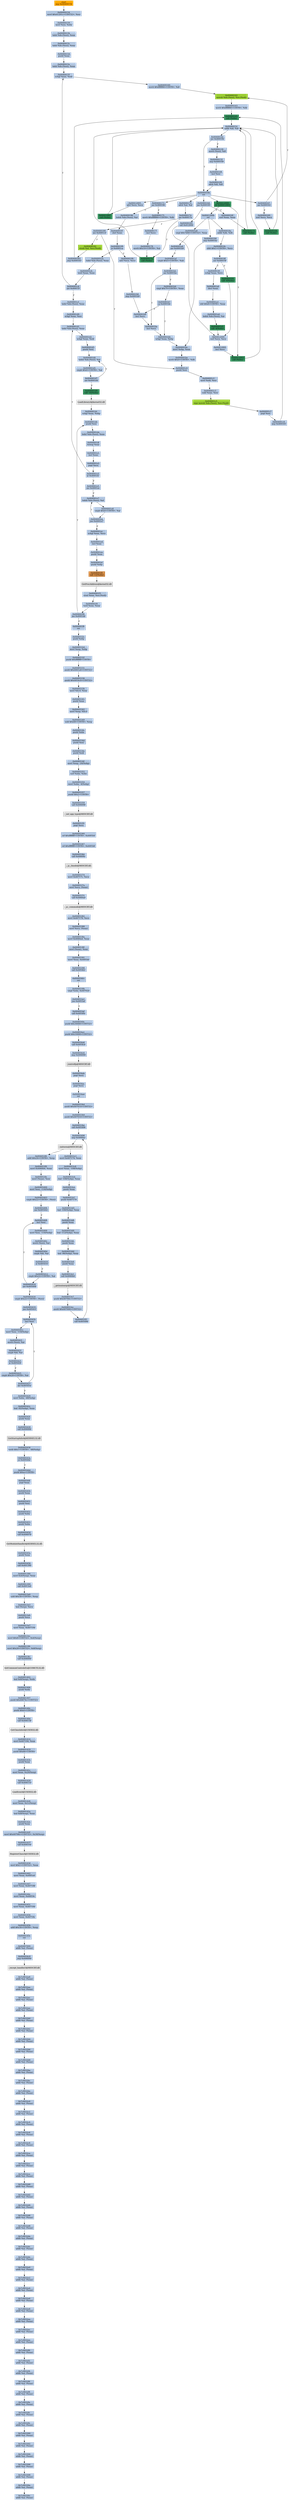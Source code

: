 strict digraph G {
	graph [bgcolor=transparent,
		name=G
	];
	node [color=lightsteelblue,
		fillcolor=lightsteelblue,
		shape=rectangle,
		style=filled
	];
	a0x00415941jmp_0x00400154	[color=lightgrey,
		fillcolor=orange,
		label="start\njmp 0x00400154"];
	a0x00400154movl_0x41201cUINT32_esi	[label="0x00400154\nmovl $0x41201c<UINT32>, %esi"];
	a0x00415941jmp_0x00400154 -> a0x00400154movl_0x41201cUINT32_esi	[color="#000000"];
	a0x00400159movl_esi_ebx	[label="0x00400159\nmovl %esi, %ebx"];
	a0x00400154movl_0x41201cUINT32_esi -> a0x00400159movl_esi_ebx	[color="#000000"];
	a0x0040015blodsl_ds_esi__eax	[label="0x0040015b\nlodsl %ds:(%esi), %eax"];
	a0x00400159movl_esi_ebx -> a0x0040015blodsl_ds_esi__eax	[color="#000000"];
	a0x0040015clodsl_ds_esi__eax	[label="0x0040015c\nlodsl %ds:(%esi), %eax"];
	a0x0040015blodsl_ds_esi__eax -> a0x0040015clodsl_ds_esi__eax	[color="#000000"];
	a0x0040015dpushl_eax	[label="0x0040015d\npushl %eax"];
	a0x0040015clodsl_ds_esi__eax -> a0x0040015dpushl_eax	[color="#000000"];
	a0x0040015elodsl_ds_esi__eax	[label="0x0040015e\nlodsl %ds:(%esi), %eax"];
	a0x0040015dpushl_eax -> a0x0040015elodsl_ds_esi__eax	[color="#000000"];
	a0x0040015fxchgl_eax_edi	[label="0x0040015f\nxchgl %eax, %edi"];
	a0x0040015elodsl_ds_esi__eax -> a0x0040015fxchgl_eax_edi	[color="#000000"];
	a0x00400160movb_0xffffff80UINT8_dl	[label="0x00400160\nmovb $0xffffff80<UINT8>, %dl"];
	a0x0040015fxchgl_eax_edi -> a0x00400160movb_0xffffff80UINT8_dl	[color="#000000"];
	a0x00400162movsb_ds_esi__es_edi_	[color=yellowgreen,
		fillcolor=yellowgreen,
		label="0x00400162\nmovsb %ds:(%esi), %es:(%edi)"];
	a0x00400160movb_0xffffff80UINT8_dl -> a0x00400162movsb_ds_esi__es_edi_	[color="#000000"];
	a0x00400163movb_0xffffff80UINT8_dh	[label="0x00400163\nmovb $0xffffff80<UINT8>, %dh"];
	a0x00400162movsb_ds_esi__es_edi_ -> a0x00400163movb_0xffffff80UINT8_dh	[color="#000000"];
	a0x00400165call_ebx_	[color=seagreen,
		fillcolor=seagreen,
		label="0x00400165\ncall (%ebx)"];
	a0x00400163movb_0xffffff80UINT8_dh -> a0x00400165call_ebx_	[color="#000000"];
	a0x0040012caddb_dl_dl	[label="0x0040012c\naddb %dl, %dl"];
	a0x00400165call_ebx_ -> a0x0040012caddb_dl_dl	[color="#000000"];
	a0x0040012ejne_0x40010b	[label="0x0040012e\njne 0x40010b"];
	a0x0040012caddb_dl_dl -> a0x0040012ejne_0x40010b	[color="#000000"];
	a0x00400130movb_esi__dl	[label="0x00400130\nmovb (%esi), %dl"];
	a0x0040012ejne_0x40010b -> a0x00400130movb_esi__dl	[color="#000000",
		label=F];
	a0x0040010bret	[label="0x0040010b\nret"];
	a0x0040012ejne_0x40010b -> a0x0040010bret	[color="#000000",
		label=T];
	a0x00400132jmp_0x400108	[label="0x00400132\njmp 0x400108"];
	a0x00400130movb_esi__dl -> a0x00400132jmp_0x400108	[color="#000000"];
	a0x00400108incl_esi	[label="0x00400108\nincl %esi"];
	a0x00400132jmp_0x400108 -> a0x00400108incl_esi	[color="#000000"];
	a0x00400109adcb_dl_dl	[label="0x00400109\nadcb %dl, %dl"];
	a0x00400108incl_esi -> a0x00400109adcb_dl_dl	[color="#000000"];
	a0x00400109adcb_dl_dl -> a0x0040010bret	[color="#000000"];
	a0x00400167jae_0x400162	[label="0x00400167\njae 0x400162"];
	a0x0040010bret -> a0x00400167jae_0x400162	[color="#000000"];
	a0x0040016djae_0x400185	[label="0x0040016d\njae 0x400185"];
	a0x0040010bret -> a0x0040016djae_0x400185	[color="#000000"];
	a0x00400173jae_0x400196	[label="0x00400173\njae 0x400196"];
	a0x0040010bret -> a0x00400173jae_0x400196	[color="#000000"];
	a0x0040017cadcb_al_al	[label="0x0040017c\nadcb %al, %al"];
	a0x0040010bret -> a0x0040017cadcb_al_al	[color="#000000"];
	a0x00412005adcl_ecx_ecx	[label="0x00412005\nadcl %ecx, %ecx"];
	a0x0040010bret -> a0x00412005adcl_ecx_ecx	[color="#000000"];
	a0x00412009jb_0x00412003	[color=seagreen,
		fillcolor=seagreen,
		label="0x00412009\njb 0x00412003"];
	a0x0040010bret -> a0x00412009jb_0x00412003	[color="#000000"];
	a0x00400167jae_0x400162 -> a0x00400162movsb_ds_esi__es_edi_	[color="#000000",
		label=T];
	a0x00400169xorl_ecx_ecx	[label="0x00400169\nxorl %ecx, %ecx"];
	a0x00400167jae_0x400162 -> a0x00400169xorl_ecx_ecx	[color="#000000",
		label=F];
	a0x0040016bcall_ebx_	[color=seagreen,
		fillcolor=seagreen,
		label="0x0040016b\ncall (%ebx)"];
	a0x00400169xorl_ecx_ecx -> a0x0040016bcall_ebx_	[color="#000000"];
	a0x0040016bcall_ebx_ -> a0x0040012caddb_dl_dl	[color="#000000"];
	a0x0040016fxorl_eax_eax	[label="0x0040016f\nxorl %eax, %eax"];
	a0x0040016djae_0x400185 -> a0x0040016fxorl_eax_eax	[color="#000000",
		label=F];
	a0x00400185call_0x412000	[label="0x00400185\ncall 0x412000"];
	a0x0040016djae_0x400185 -> a0x00400185call_0x412000	[color="#000000",
		label=T];
	a0x00400171call_ebx_	[color=seagreen,
		fillcolor=seagreen,
		label="0x00400171\ncall (%ebx)"];
	a0x0040016fxorl_eax_eax -> a0x00400171call_ebx_	[color="#000000"];
	a0x00400171call_ebx_ -> a0x0040012caddb_dl_dl	[color="#000000"];
	a0x00400175movb_0xffffff80UINT8_dh	[label="0x00400175\nmovb $0xffffff80<UINT8>, %dh"];
	a0x00400173jae_0x400196 -> a0x00400175movb_0xffffff80UINT8_dh	[color="#000000",
		label=F];
	a0x00400196lodsb_ds_esi__al	[label="0x00400196\nlodsb %ds:(%esi), %al"];
	a0x00400173jae_0x400196 -> a0x00400196lodsb_ds_esi__al	[color="#000000",
		label=T];
	a0x00400177incl_ecx	[label="0x00400177\nincl %ecx"];
	a0x00400175movb_0xffffff80UINT8_dh -> a0x00400177incl_ecx	[color="#000000"];
	a0x00400178movb_0x10UINT8_al	[label="0x00400178\nmovb $0x10<UINT8>, %al"];
	a0x00400177incl_ecx -> a0x00400178movb_0x10UINT8_al	[color="#000000"];
	a0x0040017acall_ebx_	[color=seagreen,
		fillcolor=seagreen,
		label="0x0040017a\ncall (%ebx)"];
	a0x00400178movb_0x10UINT8_al -> a0x0040017acall_ebx_	[color="#000000"];
	a0x0040017acall_ebx_ -> a0x0040012caddb_dl_dl	[color="#000000"];
	a0x0040017ejae_0x40017a	[label="0x0040017e\njae 0x40017a"];
	a0x0040017cadcb_al_al -> a0x0040017ejae_0x40017a	[color="#000000"];
	a0x0040017ejae_0x40017a -> a0x0040017acall_ebx_	[color="#000000",
		label=T];
	a0x00400180jne_0x4001c0	[label="0x00400180\njne 0x4001c0"];
	a0x0040017ejae_0x40017a -> a0x00400180jne_0x4001c0	[color="#000000",
		label=F];
	a0x004001c0pushl_esi	[label="0x004001c0\npushl %esi"];
	a0x00400180jne_0x4001c0 -> a0x004001c0pushl_esi	[color="#000000",
		label=T];
	a0x00400182stosb_al_es_edi_	[color=yellowgreen,
		fillcolor=yellowgreen,
		label="0x00400182\nstosb %al, %es:(%edi)"];
	a0x00400180jne_0x4001c0 -> a0x00400182stosb_al_es_edi_	[color="#000000",
		label=F];
	a0x004001c1movl_edi_esi	[label="0x004001c1\nmovl %edi, %esi"];
	a0x004001c0pushl_esi -> a0x004001c1movl_edi_esi	[color="#000000"];
	a0x004001c3subl_eax_esi	[label="0x004001c3\nsubl %eax, %esi"];
	a0x004001c1movl_edi_esi -> a0x004001c3subl_eax_esi	[color="#000000"];
	a0x004001c5repz_movsb_ds_esi__es_edi_	[color=yellowgreen,
		fillcolor=yellowgreen,
		label="0x004001c5\nrepz movsb %ds:(%esi), %es:(%edi)"];
	a0x004001c3subl_eax_esi -> a0x004001c5repz_movsb_ds_esi__es_edi_	[color="#000000"];
	a0x004001c7popl_esi	[label="0x004001c7\npopl %esi"];
	a0x004001c5repz_movsb_ds_esi__es_edi_ -> a0x004001c7popl_esi	[color="#000000"];
	a0x004001c8jmp_0x400165	[label="0x004001c8\njmp 0x400165"];
	a0x004001c7popl_esi -> a0x004001c8jmp_0x400165	[color="#000000"];
	a0x004001c8jmp_0x400165 -> a0x00400165call_ebx_	[color="#000000"];
	a0x00400183jmp_0x400165	[label="0x00400183\njmp 0x400165"];
	a0x00400182stosb_al_es_edi_ -> a0x00400183jmp_0x400165	[color="#000000"];
	a0x00400183jmp_0x400165 -> a0x00400165call_ebx_	[color="#000000"];
	a0x00400197shrl_eax	[label="0x00400197\nshrl %eax"];
	a0x00400196lodsb_ds_esi__al -> a0x00400197shrl_eax	[color="#000000"];
	a0x00400199je_0x4001ca	[label="0x00400199\nje 0x4001ca"];
	a0x00400197shrl_eax -> a0x00400199je_0x4001ca	[color="#000000"];
	a0x0040019badcl_ecx_ecx	[label="0x0040019b\nadcl %ecx, %ecx"];
	a0x00400199je_0x4001ca -> a0x0040019badcl_ecx_ecx	[color="#000000",
		label=F];
	a0x004001calodsl_ds_esi__eax	[label="0x004001ca\nlodsl %ds:(%esi), %eax"];
	a0x00400199je_0x4001ca -> a0x004001calodsl_ds_esi__eax	[color="#000000",
		label=T];
	a0x0040019djmp_0x4001b9	[label="0x0040019d\njmp 0x4001b9"];
	a0x0040019badcl_ecx_ecx -> a0x0040019djmp_0x4001b9	[color="#000000"];
	a0x004001b9incl_ecx	[label="0x004001b9\nincl %ecx"];
	a0x0040019djmp_0x4001b9 -> a0x004001b9incl_ecx	[color="#000000"];
	a0x004001baincl_ecx	[label="0x004001ba\nincl %ecx"];
	a0x004001b9incl_ecx -> a0x004001baincl_ecx	[color="#000000"];
	a0x004001bbxchgl_eax_ebp	[label="0x004001bb\nxchgl %eax, %ebp"];
	a0x004001baincl_ecx -> a0x004001bbxchgl_eax_ebp	[color="#000000"];
	a0x004001bcmovl_ebp_eax	[label="0x004001bc\nmovl %ebp, %eax"];
	a0x004001bbxchgl_eax_ebp -> a0x004001bcmovl_ebp_eax	[color="#000000"];
	a0x004001bemovb_0x0UINT8_dh	[label="0x004001be\nmovb $0x0<UINT8>, %dh"];
	a0x004001bcmovl_ebp_eax -> a0x004001bemovb_0x0UINT8_dh	[color="#000000"];
	a0x004001bemovb_0x0UINT8_dh -> a0x004001c0pushl_esi	[color="#000000"];
	a0x00412000xorl_ecx_ecx	[label="0x00412000\nxorl %ecx, %ecx"];
	a0x00400185call_0x412000 -> a0x00412000xorl_ecx_ecx	[color="#000000"];
	a0x00412002incl_ecx	[label="0x00412002\nincl %ecx"];
	a0x00412000xorl_ecx_ecx -> a0x00412002incl_ecx	[color="#000000"];
	a0x00412003call_ebx_	[color=seagreen,
		fillcolor=seagreen,
		label="0x00412003\ncall (%ebx)"];
	a0x00412002incl_ecx -> a0x00412003call_ebx_	[color="#000000"];
	a0x00412003call_ebx_ -> a0x0040012caddb_dl_dl	[color="#000000"];
	a0x00412007call_ebx_	[color=seagreen,
		fillcolor=seagreen,
		label="0x00412007\ncall (%ebx)"];
	a0x00412005adcl_ecx_ecx -> a0x00412007call_ebx_	[color="#000000"];
	a0x00412007call_ebx_ -> a0x0040012caddb_dl_dl	[color="#000000"];
	a0x00412009jb_0x00412003 -> a0x00412003call_ebx_	[color="#000000",
		label=T];
	a0x0041200bret	[label="0x0041200b\nret"];
	a0x00412009jb_0x00412003 -> a0x0041200bret	[color="#000000",
		label=F];
	a0x0040018aaddb_dh_dh	[label="0x0040018a\naddb %dh, %dh"];
	a0x0041200bret -> a0x0040018aaddb_dh_dh	[color="#000000"];
	a0x004001a8cmpl_0x7d00UINT32_eax	[label="0x004001a8\ncmpl $0x7d00<UINT32>, %eax"];
	a0x0041200bret -> a0x004001a8cmpl_0x7d00UINT32_eax	[color="#000000"];
	a0x00400194jmp_0x4001bc	[label="0x00400194\njmp 0x4001bc"];
	a0x0041200bret -> a0x00400194jmp_0x4001bc	[color="#000000"];
	a0x0040018csbbl_0x1UINT8_ecx	[label="0x0040018c\nsbbl $0x1<UINT8>, %ecx"];
	a0x0040018aaddb_dh_dh -> a0x0040018csbbl_0x1UINT8_ecx	[color="#000000"];
	a0x0040018fjne_0x40019f	[label="0x0040018f\njne 0x40019f"];
	a0x0040018csbbl_0x1UINT8_ecx -> a0x0040018fjne_0x40019f	[color="#000000"];
	a0x0040019fxchgl_eax_ecx	[label="0x0040019f\nxchgl %eax, %ecx"];
	a0x0040018fjne_0x40019f -> a0x0040019fxchgl_eax_ecx	[color="#000000",
		label=T];
	a0x00400191call__4ebx_	[color=seagreen,
		fillcolor=seagreen,
		label="0x00400191\ncall -4(%ebx)"];
	a0x0040018fjne_0x40019f -> a0x00400191call__4ebx_	[color="#000000",
		label=F];
	a0x004001a0decl_eax	[label="0x004001a0\ndecl %eax"];
	a0x0040019fxchgl_eax_ecx -> a0x004001a0decl_eax	[color="#000000"];
	a0x004001a1shll_0x8UINT8_eax	[label="0x004001a1\nshll $0x8<UINT8>, %eax"];
	a0x004001a0decl_eax -> a0x004001a1shll_0x8UINT8_eax	[color="#000000"];
	a0x004001a4lodsb_ds_esi__al	[label="0x004001a4\nlodsb %ds:(%esi), %al"];
	a0x004001a1shll_0x8UINT8_eax -> a0x004001a4lodsb_ds_esi__al	[color="#000000"];
	a0x004001a5call__4ebx_	[color=seagreen,
		fillcolor=seagreen,
		label="0x004001a5\ncall -4(%ebx)"];
	a0x004001a4lodsb_ds_esi__al -> a0x004001a5call__4ebx_	[color="#000000"];
	a0x004001a5call__4ebx_ -> a0x00412000xorl_ecx_ecx	[color="#000000"];
	a0x004001adjae_0x4001b9	[label="0x004001ad\njae 0x4001b9"];
	a0x004001a8cmpl_0x7d00UINT32_eax -> a0x004001adjae_0x4001b9	[color="#000000"];
	a0x004001afcmpb_0x5UINT8_ah	[label="0x004001af\ncmpb $0x5<UINT8>, %ah"];
	a0x004001adjae_0x4001b9 -> a0x004001afcmpb_0x5UINT8_ah	[color="#000000",
		label=F];
	a0x004001b2jae_0x4001ba	[label="0x004001b2\njae 0x4001ba"];
	a0x004001afcmpb_0x5UINT8_ah -> a0x004001b2jae_0x4001ba	[color="#000000"];
	a0x004001b2jae_0x4001ba -> a0x004001baincl_ecx	[color="#000000",
		label=T];
	a0x004001b4cmpl_0x7fUINT8_eax	[label="0x004001b4\ncmpl $0x7f<UINT8>, %eax"];
	a0x004001b2jae_0x4001ba -> a0x004001b4cmpl_0x7fUINT8_eax	[color="#000000",
		label=F];
	a0x004001b7ja_0x4001bb	[label="0x004001b7\nja 0x4001bb"];
	a0x004001b4cmpl_0x7fUINT8_eax -> a0x004001b7ja_0x4001bb	[color="#000000"];
	a0x004001b7ja_0x4001bb -> a0x004001b9incl_ecx	[color="#000000",
		label=F];
	a0x004001b7ja_0x4001bb -> a0x004001bbxchgl_eax_ebp	[color="#000000",
		label=T];
	a0x00400191call__4ebx_ -> a0x00412000xorl_ecx_ecx	[color="#000000"];
	a0x00400194jmp_0x4001bc -> a0x004001bcmovl_ebp_eax	[color="#000000"];
	a0x004001cbtestl_eax_eax	[label="0x004001cb\ntestl %eax, %eax"];
	a0x004001calodsl_ds_esi__eax -> a0x004001cbtestl_eax_eax	[color="#000000"];
	a0x004001cdjne_0x40015f	[label="0x004001cd\njne 0x40015f"];
	a0x004001cbtestl_eax_eax -> a0x004001cdjne_0x40015f	[color="#000000"];
	a0x004001cdjne_0x40015f -> a0x0040015fxchgl_eax_edi	[color="#000000",
		label=T];
	a0x004001cflodsl_ds_esi__eax	[label="0x004001cf\nlodsl %ds:(%esi), %eax"];
	a0x004001cdjne_0x40015f -> a0x004001cflodsl_ds_esi__eax	[color="#000000",
		label=F];
	a0x004001d0xchgl_eax_esi	[label="0x004001d0\nxchgl %eax, %esi"];
	a0x004001cflodsl_ds_esi__eax -> a0x004001d0xchgl_eax_esi	[color="#000000"];
	a0x004001d1lodsl_ds_esi__eax	[label="0x004001d1\nlodsl %ds:(%esi), %eax"];
	a0x004001d0xchgl_eax_esi -> a0x004001d1lodsl_ds_esi__eax	[color="#000000"];
	a0x004001d2xchgl_eax_edi	[label="0x004001d2\nxchgl %eax, %edi"];
	a0x004001d1lodsl_ds_esi__eax -> a0x004001d2xchgl_eax_edi	[color="#000000"];
	a0x004001d3pushl_esi	[label="0x004001d3\npushl %esi"];
	a0x004001d2xchgl_eax_edi -> a0x004001d3pushl_esi	[color="#000000"];
	a0x004001d4lodsb_ds_esi__al	[label="0x004001d4\nlodsb %ds:(%esi), %al"];
	a0x004001d3pushl_esi -> a0x004001d4lodsb_ds_esi__al	[color="#000000"];
	a0x004001d5cmpb_0x0UINT8_al	[label="0x004001d5\ncmpb $0x0<UINT8>, %al"];
	a0x004001d4lodsb_ds_esi__al -> a0x004001d5cmpb_0x0UINT8_al	[color="#000000"];
	a0x004001d7jne_0x4001d4	[label="0x004001d7\njne 0x4001d4"];
	a0x004001d5cmpb_0x0UINT8_al -> a0x004001d7jne_0x4001d4	[color="#000000"];
	a0x004001d7jne_0x4001d4 -> a0x004001d4lodsb_ds_esi__al	[color="#000000",
		label=T];
	a0x004001d9call__16ebx_	[color=seagreen,
		fillcolor=seagreen,
		label="0x004001d9\ncall -16(%ebx)"];
	a0x004001d7jne_0x4001d4 -> a0x004001d9call__16ebx_	[color="#000000",
		label=F];
	LoadLibraryA_kernel32_dll	[color=lightgrey,
		fillcolor=lightgrey,
		label="LoadLibraryA@kernel32.dll"];
	a0x004001d9call__16ebx_ -> LoadLibraryA_kernel32_dll	[color="#000000"];
	a0x004001dcxchgl_eax_ebp	[label="0x004001dc\nxchgl %eax, %ebp"];
	LoadLibraryA_kernel32_dll -> a0x004001dcxchgl_eax_ebp	[color="#000000"];
	a0x004001ddpushl_esi	[label="0x004001dd\npushl %esi"];
	a0x004001dcxchgl_eax_ebp -> a0x004001ddpushl_esi	[color="#000000"];
	a0x004001delodsl_ds_esi__eax	[label="0x004001de\nlodsl %ds:(%esi), %eax"];
	a0x004001ddpushl_esi -> a0x004001delodsl_ds_esi__eax	[color="#000000"];
	a0x004001dfbswap_eax	[label="0x004001df\nbswap %eax"];
	a0x004001delodsl_ds_esi__eax -> a0x004001dfbswap_eax	[color="#000000"];
	a0x004001e1incl_eax	[label="0x004001e1\nincl %eax"];
	a0x004001dfbswap_eax -> a0x004001e1incl_eax	[color="#000000"];
	a0x004001e2popl_ecx	[label="0x004001e2\npopl %ecx"];
	a0x004001e1incl_eax -> a0x004001e2popl_ecx	[color="#000000"];
	a0x004001e3je_0x4001d1	[label="0x004001e3\nje 0x4001d1"];
	a0x004001e2popl_ecx -> a0x004001e3je_0x4001d1	[color="#000000"];
	a0x004001e3je_0x4001d1 -> a0x004001d1lodsl_ds_esi__eax	[color="#000000",
		label=T];
	a0x004001e5jns_0x4001ee	[label="0x004001e5\njns 0x4001ee"];
	a0x004001e3je_0x4001d1 -> a0x004001e5jns_0x4001ee	[color="#000000",
		label=F];
	a0x004001e7lodsb_ds_esi__al	[label="0x004001e7\nlodsb %ds:(%esi), %al"];
	a0x004001e5jns_0x4001ee -> a0x004001e7lodsb_ds_esi__al	[color="#000000",
		label=F];
	a0x004001e8cmpb_0x0UINT8_al	[label="0x004001e8\ncmpb $0x0<UINT8>, %al"];
	a0x004001e7lodsb_ds_esi__al -> a0x004001e8cmpb_0x0UINT8_al	[color="#000000"];
	a0x004001eajne_0x4001e7	[label="0x004001ea\njne 0x4001e7"];
	a0x004001e8cmpb_0x0UINT8_al -> a0x004001eajne_0x4001e7	[color="#000000"];
	a0x004001eajne_0x4001e7 -> a0x004001e7lodsb_ds_esi__al	[color="#000000",
		label=T];
	a0x004001ecxchgl_eax_ecx	[label="0x004001ec\nxchgl %eax, %ecx"];
	a0x004001eajne_0x4001e7 -> a0x004001ecxchgl_eax_ecx	[color="#000000",
		label=F];
	a0x004001edincl_eax	[label="0x004001ed\nincl %eax"];
	a0x004001ecxchgl_eax_ecx -> a0x004001edincl_eax	[color="#000000"];
	a0x004001eepushl_eax	[label="0x004001ee\npushl %eax"];
	a0x004001edincl_eax -> a0x004001eepushl_eax	[color="#000000"];
	a0x004001efpushl_ebp	[label="0x004001ef\npushl %ebp"];
	a0x004001eepushl_eax -> a0x004001efpushl_ebp	[color="#000000"];
	a0x004001f0call__12ebx_	[color=peru,
		fillcolor=peru,
		label="0x004001f0\ncall -12(%ebx)"];
	a0x004001efpushl_ebp -> a0x004001f0call__12ebx_	[color="#000000"];
	GetProcAddress_kernel32_dll	[color=lightgrey,
		fillcolor=lightgrey,
		label="GetProcAddress@kernel32.dll"];
	a0x004001f0call__12ebx_ -> GetProcAddress_kernel32_dll	[color="#000000"];
	a0x004001f3stosl_eax_es_edi_	[label="0x004001f3\nstosl %eax, %es:(%edi)"];
	GetProcAddress_kernel32_dll -> a0x004001f3stosl_eax_es_edi_	[color="#000000"];
	a0x004001f4testl_eax_eax	[label="0x004001f4\ntestl %eax, %eax"];
	a0x004001f3stosl_eax_es_edi_ -> a0x004001f4testl_eax_eax	[color="#000000"];
	a0x004001f6jne_0x4001dd	[label="0x004001f6\njne 0x4001dd"];
	a0x004001f4testl_eax_eax -> a0x004001f6jne_0x4001dd	[color="#000000"];
	a0x004001f6jne_0x4001dd -> a0x004001ddpushl_esi	[color="#000000",
		label=T];
	a0x004001f8ret	[label="0x004001f8\nret"];
	a0x004001f6jne_0x4001dd -> a0x004001f8ret	[color="#000000",
		label=F];
	a0x0040532cpushl_ebp	[label="0x0040532c\npushl %ebp"];
	a0x004001f8ret -> a0x0040532cpushl_ebp	[color="#000000"];
	a0x0040532dmovl_esp_ebp	[label="0x0040532d\nmovl %esp, %ebp"];
	a0x0040532cpushl_ebp -> a0x0040532dmovl_esp_ebp	[color="#000000"];
	a0x0040532fpushl_0xffffffffUINT8	[label="0x0040532f\npushl $0xffffffff<UINT8>"];
	a0x0040532dmovl_esp_ebp -> a0x0040532fpushl_0xffffffffUINT8	[color="#000000"];
	a0x00405331pushl_0x4061a0UINT32	[label="0x00405331\npushl $0x4061a0<UINT32>"];
	a0x0040532fpushl_0xffffffffUINT8 -> a0x00405331pushl_0x4061a0UINT32	[color="#000000"];
	a0x00405336pushl_0x4054c0UINT32	[label="0x00405336\npushl $0x4054c0<UINT32>"];
	a0x00405331pushl_0x4061a0UINT32 -> a0x00405336pushl_0x4054c0UINT32	[color="#000000"];
	a0x0040533bmovl_fs_0_eax	[label="0x0040533b\nmovl %fs:0, %eax"];
	a0x00405336pushl_0x4054c0UINT32 -> a0x0040533bmovl_fs_0_eax	[color="#000000"];
	a0x00405341pushl_eax	[label="0x00405341\npushl %eax"];
	a0x0040533bmovl_fs_0_eax -> a0x00405341pushl_eax	[color="#000000"];
	a0x00405342movl_esp_fs_0	[label="0x00405342\nmovl %esp, %fs:0"];
	a0x00405341pushl_eax -> a0x00405342movl_esp_fs_0	[color="#000000"];
	a0x00405349subl_0x68UINT8_esp	[label="0x00405349\nsubl $0x68<UINT8>, %esp"];
	a0x00405342movl_esp_fs_0 -> a0x00405349subl_0x68UINT8_esp	[color="#000000"];
	a0x0040534cpushl_ebx	[label="0x0040534c\npushl %ebx"];
	a0x00405349subl_0x68UINT8_esp -> a0x0040534cpushl_ebx	[color="#000000"];
	a0x0040534dpushl_esi	[label="0x0040534d\npushl %esi"];
	a0x0040534cpushl_ebx -> a0x0040534dpushl_esi	[color="#000000"];
	a0x0040534epushl_edi	[label="0x0040534e\npushl %edi"];
	a0x0040534dpushl_esi -> a0x0040534epushl_edi	[color="#000000"];
	a0x0040534fmovl_esp__24ebp_	[label="0x0040534f\nmovl %esp, -24(%ebp)"];
	a0x0040534epushl_edi -> a0x0040534fmovl_esp__24ebp_	[color="#000000"];
	a0x00405352xorl_ebx_ebx	[label="0x00405352\nxorl %ebx, %ebx"];
	a0x0040534fmovl_esp__24ebp_ -> a0x00405352xorl_ebx_ebx	[color="#000000"];
	a0x00405354movl_ebx__4ebp_	[label="0x00405354\nmovl %ebx, -4(%ebp)"];
	a0x00405352xorl_ebx_ebx -> a0x00405354movl_ebx__4ebp_	[color="#000000"];
	a0x00405357pushl_0x2UINT8	[label="0x00405357\npushl $0x2<UINT8>"];
	a0x00405354movl_ebx__4ebp_ -> a0x00405357pushl_0x2UINT8	[color="#000000"];
	a0x00405359call_0x406098	[label="0x00405359\ncall 0x406098"];
	a0x00405357pushl_0x2UINT8 -> a0x00405359call_0x406098	[color="#000000"];
	a__set_app_type_MSVCRT_dll	[color=lightgrey,
		fillcolor=lightgrey,
		label="__set_app_type@MSVCRT.dll"];
	a0x00405359call_0x406098 -> a__set_app_type_MSVCRT_dll	[color="#000000"];
	a0x0040535fpopl_ecx	[label="0x0040535f\npopl %ecx"];
	a__set_app_type_MSVCRT_dll -> a0x0040535fpopl_ecx	[color="#000000"];
	a0x00405360orl_0xffffffffUINT8_0x40f1b4	[label="0x00405360\norl $0xffffffff<UINT8>, 0x40f1b4"];
	a0x0040535fpopl_ecx -> a0x00405360orl_0xffffffffUINT8_0x40f1b4	[color="#000000"];
	a0x00405367orl_0xffffffffUINT8_0x40f1b8	[label="0x00405367\norl $0xffffffff<UINT8>, 0x40f1b8"];
	a0x00405360orl_0xffffffffUINT8_0x40f1b4 -> a0x00405367orl_0xffffffffUINT8_0x40f1b8	[color="#000000"];
	a0x0040536ecall_0x40609c	[label="0x0040536e\ncall 0x40609c"];
	a0x00405367orl_0xffffffffUINT8_0x40f1b8 -> a0x0040536ecall_0x40609c	[color="#000000"];
	a__p__fmode_MSVCRT_dll	[color=lightgrey,
		fillcolor=lightgrey,
		label="__p__fmode@MSVCRT.dll"];
	a0x0040536ecall_0x40609c -> a__p__fmode_MSVCRT_dll	[color="#000000"];
	a0x00405374movl_0x40717c_ecx	[label="0x00405374\nmovl 0x40717c, %ecx"];
	a__p__fmode_MSVCRT_dll -> a0x00405374movl_0x40717c_ecx	[color="#000000"];
	a0x0040537amovl_ecx_eax_	[label="0x0040537a\nmovl %ecx, (%eax)"];
	a0x00405374movl_0x40717c_ecx -> a0x0040537amovl_ecx_eax_	[color="#000000"];
	a0x0040537ccall_0x4060a0	[label="0x0040537c\ncall 0x4060a0"];
	a0x0040537amovl_ecx_eax_ -> a0x0040537ccall_0x4060a0	[color="#000000"];
	a__p__commode_MSVCRT_dll	[color=lightgrey,
		fillcolor=lightgrey,
		label="__p__commode@MSVCRT.dll"];
	a0x0040537ccall_0x4060a0 -> a__p__commode_MSVCRT_dll	[color="#000000"];
	a0x00405382movl_0x407178_ecx	[label="0x00405382\nmovl 0x407178, %ecx"];
	a__p__commode_MSVCRT_dll -> a0x00405382movl_0x407178_ecx	[color="#000000"];
	a0x00405388movl_ecx_eax_	[label="0x00405388\nmovl %ecx, (%eax)"];
	a0x00405382movl_0x407178_ecx -> a0x00405388movl_ecx_eax_	[color="#000000"];
	a0x0040538amovl_0x4060a4_eax	[label="0x0040538a\nmovl 0x4060a4, %eax"];
	a0x00405388movl_ecx_eax_ -> a0x0040538amovl_0x4060a4_eax	[color="#000000"];
	a0x0040538fmovl_eax__eax	[label="0x0040538f\nmovl (%eax), %eax"];
	a0x0040538amovl_0x4060a4_eax -> a0x0040538fmovl_eax__eax	[color="#000000"];
	a0x00405391movl_eax_0x40f1b0	[label="0x00405391\nmovl %eax, 0x40f1b0"];
	a0x0040538fmovl_eax__eax -> a0x00405391movl_eax_0x40f1b0	[color="#000000"];
	a0x00405396call_0x4054b1	[label="0x00405396\ncall 0x4054b1"];
	a0x00405391movl_eax_0x40f1b0 -> a0x00405396call_0x4054b1	[color="#000000"];
	a0x004054b1ret	[label="0x004054b1\nret"];
	a0x00405396call_0x4054b1 -> a0x004054b1ret	[color="#000000"];
	a0x0040539bcmpl_ebx_0x407020	[label="0x0040539b\ncmpl %ebx, 0x407020"];
	a0x004054b1ret -> a0x0040539bcmpl_ebx_0x407020	[color="#000000"];
	a0x004053a1jne_0x4053af	[label="0x004053a1\njne 0x4053af"];
	a0x0040539bcmpl_ebx_0x407020 -> a0x004053a1jne_0x4053af	[color="#000000"];
	a0x004053afcall_0x40549c	[label="0x004053af\ncall 0x40549c"];
	a0x004053a1jne_0x4053af -> a0x004053afcall_0x40549c	[color="#000000",
		label=T];
	a0x0040549cpushl_0x30000UINT32	[label="0x0040549c\npushl $0x30000<UINT32>"];
	a0x004053afcall_0x40549c -> a0x0040549cpushl_0x30000UINT32	[color="#000000"];
	a0x004054a1pushl_0x10000UINT32	[label="0x004054a1\npushl $0x10000<UINT32>"];
	a0x0040549cpushl_0x30000UINT32 -> a0x004054a1pushl_0x10000UINT32	[color="#000000"];
	a0x004054a6call_0x4054c6	[label="0x004054a6\ncall 0x4054c6"];
	a0x004054a1pushl_0x10000UINT32 -> a0x004054a6call_0x4054c6	[color="#000000"];
	a0x004054c6jmp_0x406090	[label="0x004054c6\njmp 0x406090"];
	a0x004054a6call_0x4054c6 -> a0x004054c6jmp_0x406090	[color="#000000"];
	a_controlfp_MSVCRT_dll	[color=lightgrey,
		fillcolor=lightgrey,
		label="_controlfp@MSVCRT.dll"];
	a0x004054c6jmp_0x406090 -> a_controlfp_MSVCRT_dll	[color="#000000"];
	a0x004054abpopl_ecx	[label="0x004054ab\npopl %ecx"];
	a_controlfp_MSVCRT_dll -> a0x004054abpopl_ecx	[color="#000000"];
	a0x004054acpopl_ecx	[label="0x004054ac\npopl %ecx"];
	a0x004054abpopl_ecx -> a0x004054acpopl_ecx	[color="#000000"];
	a0x004054adret	[label="0x004054ad\nret"];
	a0x004054acpopl_ecx -> a0x004054adret	[color="#000000"];
	a0x004053b4pushl_0x407014UINT32	[label="0x004053b4\npushl $0x407014<UINT32>"];
	a0x004054adret -> a0x004053b4pushl_0x407014UINT32	[color="#000000"];
	a0x004053b9pushl_0x407010UINT32	[label="0x004053b9\npushl $0x407010<UINT32>"];
	a0x004053b4pushl_0x407014UINT32 -> a0x004053b9pushl_0x407010UINT32	[color="#000000"];
	a0x004053becall_0x405496	[label="0x004053be\ncall 0x405496"];
	a0x004053b9pushl_0x407010UINT32 -> a0x004053becall_0x405496	[color="#000000"];
	a0x00405496jmp_0x4060ac	[label="0x00405496\njmp 0x4060ac"];
	a0x004053becall_0x405496 -> a0x00405496jmp_0x4060ac	[color="#000000"];
	a_initterm_MSVCRT_dll	[color=lightgrey,
		fillcolor=lightgrey,
		label="_initterm@MSVCRT.dll"];
	a0x00405496jmp_0x4060ac -> a_initterm_MSVCRT_dll	[color="#000000"];
	a0x004053c3movl_0x407174_eax	[label="0x004053c3\nmovl 0x407174, %eax"];
	a_initterm_MSVCRT_dll -> a0x004053c3movl_0x407174_eax	[color="#000000"];
	a0x004053f6addl_0x24UINT8_esp	[label="0x004053f6\naddl $0x24<UINT8>, %esp"];
	a_initterm_MSVCRT_dll -> a0x004053f6addl_0x24UINT8_esp	[color="#000000"];
	a0x004053c8movl_eax__108ebp_	[label="0x004053c8\nmovl %eax, -108(%ebp)"];
	a0x004053c3movl_0x407174_eax -> a0x004053c8movl_eax__108ebp_	[color="#000000"];
	a0x004053cbleal__108ebp__eax	[label="0x004053cb\nleal -108(%ebp), %eax"];
	a0x004053c8movl_eax__108ebp_ -> a0x004053cbleal__108ebp__eax	[color="#000000"];
	a0x004053cepushl_eax	[label="0x004053ce\npushl %eax"];
	a0x004053cbleal__108ebp__eax -> a0x004053cepushl_eax	[color="#000000"];
	a0x004053cfpushl_0x407170	[label="0x004053cf\npushl 0x407170"];
	a0x004053cepushl_eax -> a0x004053cfpushl_0x407170	[color="#000000"];
	a0x004053d5leal__100ebp__eax	[label="0x004053d5\nleal -100(%ebp), %eax"];
	a0x004053cfpushl_0x407170 -> a0x004053d5leal__100ebp__eax	[color="#000000"];
	a0x004053d8pushl_eax	[label="0x004053d8\npushl %eax"];
	a0x004053d5leal__100ebp__eax -> a0x004053d8pushl_eax	[color="#000000"];
	a0x004053d9leal__112ebp__eax	[label="0x004053d9\nleal -112(%ebp), %eax"];
	a0x004053d8pushl_eax -> a0x004053d9leal__112ebp__eax	[color="#000000"];
	a0x004053dcpushl_eax	[label="0x004053dc\npushl %eax"];
	a0x004053d9leal__112ebp__eax -> a0x004053dcpushl_eax	[color="#000000"];
	a0x004053ddleal__96ebp__eax	[label="0x004053dd\nleal -96(%ebp), %eax"];
	a0x004053dcpushl_eax -> a0x004053ddleal__96ebp__eax	[color="#000000"];
	a0x004053e0pushl_eax	[label="0x004053e0\npushl %eax"];
	a0x004053ddleal__96ebp__eax -> a0x004053e0pushl_eax	[color="#000000"];
	a0x004053e1call_0x4060b0	[label="0x004053e1\ncall 0x4060b0"];
	a0x004053e0pushl_eax -> a0x004053e1call_0x4060b0	[color="#000000"];
	a__getmainargs_MSVCRT_dll	[color=lightgrey,
		fillcolor=lightgrey,
		label="__getmainargs@MSVCRT.dll"];
	a0x004053e1call_0x4060b0 -> a__getmainargs_MSVCRT_dll	[color="#000000"];
	a0x004053e7pushl_0x40700cUINT32	[label="0x004053e7\npushl $0x40700c<UINT32>"];
	a__getmainargs_MSVCRT_dll -> a0x004053e7pushl_0x40700cUINT32	[color="#000000"];
	a0x004053ecpushl_0x407000UINT32	[label="0x004053ec\npushl $0x407000<UINT32>"];
	a0x004053e7pushl_0x40700cUINT32 -> a0x004053ecpushl_0x407000UINT32	[color="#000000"];
	a0x004053f1call_0x405496	[label="0x004053f1\ncall 0x405496"];
	a0x004053ecpushl_0x407000UINT32 -> a0x004053f1call_0x405496	[color="#000000"];
	a0x004053f1call_0x405496 -> a0x00405496jmp_0x4060ac	[color="#000000"];
	a0x004053f9movl_0x4060b4_eax	[label="0x004053f9\nmovl 0x4060b4, %eax"];
	a0x004053f6addl_0x24UINT8_esp -> a0x004053f9movl_0x4060b4_eax	[color="#000000"];
	a0x004053femovl_eax__esi	[label="0x004053fe\nmovl (%eax), %esi"];
	a0x004053f9movl_0x4060b4_eax -> a0x004053femovl_eax__esi	[color="#000000"];
	a0x00405400movl_esi__116ebp_	[label="0x00405400\nmovl %esi, -116(%ebp)"];
	a0x004053femovl_eax__esi -> a0x00405400movl_esi__116ebp_	[color="#000000"];
	a0x00405403cmpb_0x22UINT8_esi_	[label="0x00405403\ncmpb $0x22<UINT8>, (%esi)"];
	a0x00405400movl_esi__116ebp_ -> a0x00405403cmpb_0x22UINT8_esi_	[color="#000000"];
	a0x00405406jne_0x405442	[label="0x00405406\njne 0x405442"];
	a0x00405403cmpb_0x22UINT8_esi_ -> a0x00405406jne_0x405442	[color="#000000"];
	a0x00405408incl_esi	[label="0x00405408\nincl %esi"];
	a0x00405406jne_0x405442 -> a0x00405408incl_esi	[color="#000000",
		label=F];
	a0x00405409movl_esi__116ebp_	[label="0x00405409\nmovl %esi, -116(%ebp)"];
	a0x00405408incl_esi -> a0x00405409movl_esi__116ebp_	[color="#000000"];
	a0x0040540cmovb_esi__al	[label="0x0040540c\nmovb (%esi), %al"];
	a0x00405409movl_esi__116ebp_ -> a0x0040540cmovb_esi__al	[color="#000000"];
	a0x0040540ecmpb_bl_al	[label="0x0040540e\ncmpb %bl, %al"];
	a0x0040540cmovb_esi__al -> a0x0040540ecmpb_bl_al	[color="#000000"];
	a0x00405410je_0x405416	[label="0x00405410\nje 0x405416"];
	a0x0040540ecmpb_bl_al -> a0x00405410je_0x405416	[color="#000000"];
	a0x00405412cmpb_0x22UINT8_al	[label="0x00405412\ncmpb $0x22<UINT8>, %al"];
	a0x00405410je_0x405416 -> a0x00405412cmpb_0x22UINT8_al	[color="#000000",
		label=F];
	a0x00405414jne_0x405408	[label="0x00405414\njne 0x405408"];
	a0x00405412cmpb_0x22UINT8_al -> a0x00405414jne_0x405408	[color="#000000"];
	a0x00405414jne_0x405408 -> a0x00405408incl_esi	[color="#000000",
		label=T];
	a0x00405416cmpb_0x22UINT8_esi_	[label="0x00405416\ncmpb $0x22<UINT8>, (%esi)"];
	a0x00405414jne_0x405408 -> a0x00405416cmpb_0x22UINT8_esi_	[color="#000000",
		label=F];
	a0x00405419jne_0x40541f	[label="0x00405419\njne 0x40541f"];
	a0x00405416cmpb_0x22UINT8_esi_ -> a0x00405419jne_0x40541f	[color="#000000"];
	a0x0040541bincl_esi	[label="0x0040541b\nincl %esi"];
	a0x00405419jne_0x40541f -> a0x0040541bincl_esi	[color="#000000",
		label=F];
	a0x0040541cmovl_esi__116ebp_	[label="0x0040541c\nmovl %esi, -116(%ebp)"];
	a0x0040541bincl_esi -> a0x0040541cmovl_esi__116ebp_	[color="#000000"];
	a0x0040541fmovb_esi__al	[label="0x0040541f\nmovb (%esi), %al"];
	a0x0040541cmovl_esi__116ebp_ -> a0x0040541fmovb_esi__al	[color="#000000"];
	a0x00405421cmpb_bl_al	[label="0x00405421\ncmpb %bl, %al"];
	a0x0040541fmovb_esi__al -> a0x00405421cmpb_bl_al	[color="#000000"];
	a0x00405423je_0x405429	[label="0x00405423\nje 0x405429"];
	a0x00405421cmpb_bl_al -> a0x00405423je_0x405429	[color="#000000"];
	a0x00405425cmpb_0x20UINT8_al	[label="0x00405425\ncmpb $0x20<UINT8>, %al"];
	a0x00405423je_0x405429 -> a0x00405425cmpb_0x20UINT8_al	[color="#000000",
		label=F];
	a0x00405427jbe_0x40541b	[label="0x00405427\njbe 0x40541b"];
	a0x00405425cmpb_0x20UINT8_al -> a0x00405427jbe_0x40541b	[color="#000000"];
	a0x00405427jbe_0x40541b -> a0x0040541bincl_esi	[color="#000000",
		label=T];
	a0x00405429movl_ebx__48ebp_	[label="0x00405429\nmovl %ebx, -48(%ebp)"];
	a0x00405427jbe_0x40541b -> a0x00405429movl_ebx__48ebp_	[color="#000000",
		label=F];
	a0x0040542cleal__92ebp__eax	[label="0x0040542c\nleal -92(%ebp), %eax"];
	a0x00405429movl_ebx__48ebp_ -> a0x0040542cleal__92ebp__eax	[color="#000000"];
	a0x0040542fpushl_eax	[label="0x0040542f\npushl %eax"];
	a0x0040542cleal__92ebp__eax -> a0x0040542fpushl_eax	[color="#000000"];
	a0x00405430call_0x406084	[label="0x00405430\ncall 0x406084"];
	a0x0040542fpushl_eax -> a0x00405430call_0x406084	[color="#000000"];
	GetStartupInfoA_KERNEL32_dll	[color=lightgrey,
		fillcolor=lightgrey,
		label="GetStartupInfoA@KERNEL32.dll"];
	a0x00405430call_0x406084 -> GetStartupInfoA_KERNEL32_dll	[color="#000000"];
	a0x00405436testb_0x1UINT8__48ebp_	[label="0x00405436\ntestb $0x1<UINT8>, -48(%ebp)"];
	GetStartupInfoA_KERNEL32_dll -> a0x00405436testb_0x1UINT8__48ebp_	[color="#000000"];
	a0x0040543aje_0x40544d	[label="0x0040543a\nje 0x40544d"];
	a0x00405436testb_0x1UINT8__48ebp_ -> a0x0040543aje_0x40544d	[color="#000000"];
	a0x0040544dpushl_0xaUINT8	[label="0x0040544d\npushl $0xa<UINT8>"];
	a0x0040543aje_0x40544d -> a0x0040544dpushl_0xaUINT8	[color="#000000",
		label=T];
	a0x0040544fpopl_eax	[label="0x0040544f\npopl %eax"];
	a0x0040544dpushl_0xaUINT8 -> a0x0040544fpopl_eax	[color="#000000"];
	a0x00405450pushl_eax	[label="0x00405450\npushl %eax"];
	a0x0040544fpopl_eax -> a0x00405450pushl_eax	[color="#000000"];
	a0x00405451pushl_esi	[label="0x00405451\npushl %esi"];
	a0x00405450pushl_eax -> a0x00405451pushl_esi	[color="#000000"];
	a0x00405452pushl_ebx	[label="0x00405452\npushl %ebx"];
	a0x00405451pushl_esi -> a0x00405452pushl_ebx	[color="#000000"];
	a0x00405453pushl_ebx	[label="0x00405453\npushl %ebx"];
	a0x00405452pushl_ebx -> a0x00405453pushl_ebx	[color="#000000"];
	a0x00405454call_0x406078	[label="0x00405454\ncall 0x406078"];
	a0x00405453pushl_ebx -> a0x00405454call_0x406078	[color="#000000"];
	GetModuleHandleA_KERNEL32_dll	[color=lightgrey,
		fillcolor=lightgrey,
		label="GetModuleHandleA@KERNEL32.dll"];
	a0x00405454call_0x406078 -> GetModuleHandleA_KERNEL32_dll	[color="#000000"];
	a0x0040545apushl_eax	[label="0x0040545a\npushl %eax"];
	GetModuleHandleA_KERNEL32_dll -> a0x0040545apushl_eax	[color="#000000"];
	a0x0040545bcall_0x401390	[label="0x0040545b\ncall 0x401390"];
	a0x0040545apushl_eax -> a0x0040545bcall_0x401390	[color="#000000"];
	a0x00401390movl_0x4esp__eax	[label="0x00401390\nmovl 0x4(%esp), %eax"];
	a0x0040545bcall_0x401390 -> a0x00401390movl_0x4esp__eax	[color="#000000"];
	a0x00401394call_0x4013e0	[label="0x00401394\ncall 0x4013e0"];
	a0x00401390movl_0x4esp__eax -> a0x00401394call_0x4013e0	[color="#000000"];
	a0x004013e0subl_0x30UINT8_esp	[label="0x004013e0\nsubl $0x30<UINT8>, %esp"];
	a0x00401394call_0x4013e0 -> a0x004013e0subl_0x30UINT8_esp	[color="#000000"];
	a0x004013e3leal_esp__ecx	[label="0x004013e3\nleal (%esp), %ecx"];
	a0x004013e0subl_0x30UINT8_esp -> a0x004013e3leal_esp__ecx	[color="#000000"];
	a0x004013e6pushl_ecx	[label="0x004013e6\npushl %ecx"];
	a0x004013e3leal_esp__ecx -> a0x004013e6pushl_ecx	[color="#000000"];
	a0x004013e7movl_eax_0x407194	[label="0x004013e7\nmovl %eax, 0x407194"];
	a0x004013e6pushl_ecx -> a0x004013e7movl_eax_0x407194	[color="#000000"];
	a0x004013ecmovl_0x8UINT32_0x4esp_	[label="0x004013ec\nmovl $0x8<UINT32>, 0x4(%esp)"];
	a0x004013e7movl_eax_0x407194 -> a0x004013ecmovl_0x8UINT32_0x4esp_	[color="#000000"];
	a0x004013f4movl_0x20UINT32_0x8esp_	[label="0x004013f4\nmovl $0x20<UINT32>, 0x8(%esp)"];
	a0x004013ecmovl_0x8UINT32_0x4esp_ -> a0x004013f4movl_0x20UINT32_0x8esp_	[color="#000000"];
	a0x004013fccall_0x406000	[label="0x004013fc\ncall 0x406000"];
	a0x004013f4movl_0x20UINT32_0x8esp_ -> a0x004013fccall_0x406000	[color="#000000"];
	InitCommonControlsEx_COMCTL32_dll	[color=lightgrey,
		fillcolor=lightgrey,
		label="InitCommonControlsEx@COMCTL32.dll"];
	a0x004013fccall_0x406000 -> InitCommonControlsEx_COMCTL32_dll	[color="#000000"];
	a0x00401402leal_0x8esp__edx	[label="0x00401402\nleal 0x8(%esp), %edx"];
	InitCommonControlsEx_COMCTL32_dll -> a0x00401402leal_0x8esp__edx	[color="#000000"];
	a0x00401406pushl_edx	[label="0x00401406\npushl %edx"];
	a0x00401402leal_0x8esp__edx -> a0x00401406pushl_edx	[color="#000000"];
	a0x00401407pushl_0x40674cUINT32	[label="0x00401407\npushl $0x40674c<UINT32>"];
	a0x00401406pushl_edx -> a0x00401407pushl_0x40674cUINT32	[color="#000000"];
	a0x0040140cpushl_0x0UINT8	[label="0x0040140c\npushl $0x0<UINT8>"];
	a0x00401407pushl_0x40674cUINT32 -> a0x0040140cpushl_0x0UINT8	[color="#000000"];
	a0x0040140ecall_0x406138	[label="0x0040140e\ncall 0x406138"];
	a0x0040140cpushl_0x0UINT8 -> a0x0040140ecall_0x406138	[color="#000000"];
	GetClassInfoA_USER32_dll	[color=lightgrey,
		fillcolor=lightgrey,
		label="GetClassInfoA@USER32.dll"];
	a0x0040140ecall_0x406138 -> GetClassInfoA_USER32_dll	[color="#000000"];
	a0x00401414movl_0x407194_eax	[label="0x00401414\nmovl 0x407194, %eax"];
	GetClassInfoA_USER32_dll -> a0x00401414movl_0x407194_eax	[color="#000000"];
	a0x00401419pushl_0x66UINT8	[label="0x00401419\npushl $0x66<UINT8>"];
	a0x00401414movl_0x407194_eax -> a0x00401419pushl_0x66UINT8	[color="#000000"];
	a0x0040141bpushl_eax	[label="0x0040141b\npushl %eax"];
	a0x00401419pushl_0x66UINT8 -> a0x0040141bpushl_eax	[color="#000000"];
	a0x0040141cmovl_eax_0x20esp_	[label="0x0040141c\nmovl %eax, 0x20(%esp)"];
	a0x0040141bpushl_eax -> a0x0040141cmovl_eax_0x20esp_	[color="#000000"];
	a0x00401420call_0x406110	[label="0x00401420\ncall 0x406110"];
	a0x0040141cmovl_eax_0x20esp_ -> a0x00401420call_0x406110	[color="#000000"];
	LoadIconA_USER32_dll	[color=lightgrey,
		fillcolor=lightgrey,
		label="LoadIconA@USER32.dll"];
	a0x00401420call_0x406110 -> LoadIconA_USER32_dll	[color="#000000"];
	a0x00401426movl_eax_0x1cesp_	[label="0x00401426\nmovl %eax, 0x1c(%esp)"];
	LoadIconA_USER32_dll -> a0x00401426movl_eax_0x1cesp_	[color="#000000"];
	a0x0040142aleal_0x8esp__eax	[label="0x0040142a\nleal 0x8(%esp), %eax"];
	a0x00401426movl_eax_0x1cesp_ -> a0x0040142aleal_0x8esp__eax	[color="#000000"];
	a0x0040142epushl_eax	[label="0x0040142e\npushl %eax"];
	a0x0040142aleal_0x8esp__eax -> a0x0040142epushl_eax	[color="#000000"];
	a0x0040142fmovl_0x40706cUINT32_0x30esp_	[label="0x0040142f\nmovl $0x40706c<UINT32>, 0x30(%esp)"];
	a0x0040142epushl_eax -> a0x0040142fmovl_0x40706cUINT32_0x30esp_	[color="#000000"];
	a0x00401437call_0x406104	[label="0x00401437\ncall 0x406104"];
	a0x0040142fmovl_0x40706cUINT32_0x30esp_ -> a0x00401437call_0x406104	[color="#000000"];
	RegisterClassA_USER32_dll	[color=lightgrey,
		fillcolor=lightgrey,
		label="RegisterClassA@USER32.dll"];
	a0x00401437call_0x406104 -> RegisterClassA_USER32_dll	[color="#000000"];
	a0x0040143dmovl_0x1UINT32_eax	[label="0x0040143d\nmovl $0x1<UINT32>, %eax"];
	RegisterClassA_USER32_dll -> a0x0040143dmovl_0x1UINT32_eax	[color="#000000"];
	a0x00401442movl_eax_0x40f1a4	[label="0x00401442\nmovl %eax, 0x40f1a4"];
	a0x0040143dmovl_0x1UINT32_eax -> a0x00401442movl_eax_0x40f1a4	[color="#000000"];
	a0x00401447movl_eax_0x407188	[label="0x00401447\nmovl %eax, 0x407188"];
	a0x00401442movl_eax_0x40f1a4 -> a0x00401447movl_eax_0x407188	[color="#000000"];
	a0x0040144cmovl_eax_0x40f19c	[label="0x0040144c\nmovl %eax, 0x40f19c"];
	a0x00401447movl_eax_0x407188 -> a0x0040144cmovl_eax_0x40f19c	[color="#000000"];
	a0x00401451movl_eax_0x407184	[label="0x00401451\nmovl %eax, 0x407184"];
	a0x0040144cmovl_eax_0x40f19c -> a0x00401451movl_eax_0x407184	[color="#000000"];
	a0x00401456movl_eax_0x40718c	[label="0x00401456\nmovl %eax, 0x40718c"];
	a0x00401451movl_eax_0x407184 -> a0x00401456movl_eax_0x40718c	[color="#000000"];
	a0x0040145baddl_0x30UINT8_esp	[label="0x0040145b\naddl $0x30<UINT8>, %esp"];
	a0x00401456movl_eax_0x40718c -> a0x0040145baddl_0x30UINT8_esp	[color="#000000"];
	a0x0040145eret	[label="0x0040145e\nret"];
	a0x0040145baddl_0x30UINT8_esp -> a0x0040145eret	[color="#000000"];
	a0x00407000addb_al_eax_	[label="0x00407000\naddb %al, (%eax)"];
	a0x0040145eret -> a0x00407000addb_al_eax_	[color="#000000"];
	a0x004054c0jmp_0x406094	[label="0x004054c0\njmp 0x406094"];
	a0x00407000addb_al_eax_ -> a0x004054c0jmp_0x406094	[color="#000000"];
	a_except_handler3_MSVCRT_dll	[color=lightgrey,
		fillcolor=lightgrey,
		label="_except_handler3@MSVCRT.dll"];
	a0x004054c0jmp_0x406094 -> a_except_handler3_MSVCRT_dll	[color="#000000"];
	a0x7c9032a8addb_al_eax_	[label="0x7c9032a8\naddb %al, (%eax)"];
	a_except_handler3_MSVCRT_dll -> a0x7c9032a8addb_al_eax_	[color="#000000"];
	a0x7c9032aaaddb_al_eax_	[label="0x7c9032aa\naddb %al, (%eax)"];
	a0x7c9032a8addb_al_eax_ -> a0x7c9032aaaddb_al_eax_	[color="#000000"];
	a0x7c9032acaddb_al_eax_	[label="0x7c9032ac\naddb %al, (%eax)"];
	a0x7c9032aaaddb_al_eax_ -> a0x7c9032acaddb_al_eax_	[color="#000000"];
	a0x7c9032aeaddb_al_eax_	[label="0x7c9032ae\naddb %al, (%eax)"];
	a0x7c9032acaddb_al_eax_ -> a0x7c9032aeaddb_al_eax_	[color="#000000"];
	a0x7c9032b0addb_al_eax_	[label="0x7c9032b0\naddb %al, (%eax)"];
	a0x7c9032aeaddb_al_eax_ -> a0x7c9032b0addb_al_eax_	[color="#000000"];
	a0x7c9032b2addb_al_eax_	[label="0x7c9032b2\naddb %al, (%eax)"];
	a0x7c9032b0addb_al_eax_ -> a0x7c9032b2addb_al_eax_	[color="#000000"];
	a0x7c9032b4addb_al_eax_	[label="0x7c9032b4\naddb %al, (%eax)"];
	a0x7c9032b2addb_al_eax_ -> a0x7c9032b4addb_al_eax_	[color="#000000"];
	a0x7c9032b6addb_al_eax_	[label="0x7c9032b6\naddb %al, (%eax)"];
	a0x7c9032b4addb_al_eax_ -> a0x7c9032b6addb_al_eax_	[color="#000000"];
	a0x7c9032b8addb_al_eax_	[label="0x7c9032b8\naddb %al, (%eax)"];
	a0x7c9032b6addb_al_eax_ -> a0x7c9032b8addb_al_eax_	[color="#000000"];
	a0x7c9032baaddb_al_eax_	[label="0x7c9032ba\naddb %al, (%eax)"];
	a0x7c9032b8addb_al_eax_ -> a0x7c9032baaddb_al_eax_	[color="#000000"];
	a0x7c9032bcaddb_al_eax_	[label="0x7c9032bc\naddb %al, (%eax)"];
	a0x7c9032baaddb_al_eax_ -> a0x7c9032bcaddb_al_eax_	[color="#000000"];
	a0x7c9032beaddb_al_eax_	[label="0x7c9032be\naddb %al, (%eax)"];
	a0x7c9032bcaddb_al_eax_ -> a0x7c9032beaddb_al_eax_	[color="#000000"];
	a0x7c9032c0addb_al_eax_	[label="0x7c9032c0\naddb %al, (%eax)"];
	a0x7c9032beaddb_al_eax_ -> a0x7c9032c0addb_al_eax_	[color="#000000"];
	a0x7c9032c2addb_al_eax_	[label="0x7c9032c2\naddb %al, (%eax)"];
	a0x7c9032c0addb_al_eax_ -> a0x7c9032c2addb_al_eax_	[color="#000000"];
	a0x7c9032c4addb_al_eax_	[label="0x7c9032c4\naddb %al, (%eax)"];
	a0x7c9032c2addb_al_eax_ -> a0x7c9032c4addb_al_eax_	[color="#000000"];
	a0x7c9032c6addb_al_eax_	[label="0x7c9032c6\naddb %al, (%eax)"];
	a0x7c9032c4addb_al_eax_ -> a0x7c9032c6addb_al_eax_	[color="#000000"];
	a0x7c9032c8addb_al_eax_	[label="0x7c9032c8\naddb %al, (%eax)"];
	a0x7c9032c6addb_al_eax_ -> a0x7c9032c8addb_al_eax_	[color="#000000"];
	a0x7c9032caaddb_al_eax_	[label="0x7c9032ca\naddb %al, (%eax)"];
	a0x7c9032c8addb_al_eax_ -> a0x7c9032caaddb_al_eax_	[color="#000000"];
	a0x7c9032ccaddb_al_eax_	[label="0x7c9032cc\naddb %al, (%eax)"];
	a0x7c9032caaddb_al_eax_ -> a0x7c9032ccaddb_al_eax_	[color="#000000"];
	a0x7c9032ceaddb_al_eax_	[label="0x7c9032ce\naddb %al, (%eax)"];
	a0x7c9032ccaddb_al_eax_ -> a0x7c9032ceaddb_al_eax_	[color="#000000"];
	a0x7c9032d0addb_al_eax_	[label="0x7c9032d0\naddb %al, (%eax)"];
	a0x7c9032ceaddb_al_eax_ -> a0x7c9032d0addb_al_eax_	[color="#000000"];
	a0x7c9032d2addb_al_eax_	[label="0x7c9032d2\naddb %al, (%eax)"];
	a0x7c9032d0addb_al_eax_ -> a0x7c9032d2addb_al_eax_	[color="#000000"];
	a0x7c9032d4addb_al_eax_	[label="0x7c9032d4\naddb %al, (%eax)"];
	a0x7c9032d2addb_al_eax_ -> a0x7c9032d4addb_al_eax_	[color="#000000"];
	a0x7c9032d6addb_al_eax_	[label="0x7c9032d6\naddb %al, (%eax)"];
	a0x7c9032d4addb_al_eax_ -> a0x7c9032d6addb_al_eax_	[color="#000000"];
	a0x7c9032d8addb_al_eax_	[label="0x7c9032d8\naddb %al, (%eax)"];
	a0x7c9032d6addb_al_eax_ -> a0x7c9032d8addb_al_eax_	[color="#000000"];
	a0x7c9032daaddb_al_eax_	[label="0x7c9032da\naddb %al, (%eax)"];
	a0x7c9032d8addb_al_eax_ -> a0x7c9032daaddb_al_eax_	[color="#000000"];
	a0x7c9032dcaddb_al_eax_	[label="0x7c9032dc\naddb %al, (%eax)"];
	a0x7c9032daaddb_al_eax_ -> a0x7c9032dcaddb_al_eax_	[color="#000000"];
	a0x7c9032deaddb_al_eax_	[label="0x7c9032de\naddb %al, (%eax)"];
	a0x7c9032dcaddb_al_eax_ -> a0x7c9032deaddb_al_eax_	[color="#000000"];
	a0x7c9032e0addb_al_eax_	[label="0x7c9032e0\naddb %al, (%eax)"];
	a0x7c9032deaddb_al_eax_ -> a0x7c9032e0addb_al_eax_	[color="#000000"];
	a0x7c9032e2addb_al_eax_	[label="0x7c9032e2\naddb %al, (%eax)"];
	a0x7c9032e0addb_al_eax_ -> a0x7c9032e2addb_al_eax_	[color="#000000"];
	a0x7c9032e4addb_al_eax_	[label="0x7c9032e4\naddb %al, (%eax)"];
	a0x7c9032e2addb_al_eax_ -> a0x7c9032e4addb_al_eax_	[color="#000000"];
	a0x7c9032e6addb_al_eax_	[label="0x7c9032e6\naddb %al, (%eax)"];
	a0x7c9032e4addb_al_eax_ -> a0x7c9032e6addb_al_eax_	[color="#000000"];
	a0x7c9032e8addb_al_eax_	[label="0x7c9032e8\naddb %al, (%eax)"];
	a0x7c9032e6addb_al_eax_ -> a0x7c9032e8addb_al_eax_	[color="#000000"];
	a0x7c9032eaaddb_al_eax_	[label="0x7c9032ea\naddb %al, (%eax)"];
	a0x7c9032e8addb_al_eax_ -> a0x7c9032eaaddb_al_eax_	[color="#000000"];
	a0x7c9032ecaddb_al_eax_	[label="0x7c9032ec\naddb %al, (%eax)"];
	a0x7c9032eaaddb_al_eax_ -> a0x7c9032ecaddb_al_eax_	[color="#000000"];
	a0x7c9032eeaddb_al_eax_	[label="0x7c9032ee\naddb %al, (%eax)"];
	a0x7c9032ecaddb_al_eax_ -> a0x7c9032eeaddb_al_eax_	[color="#000000"];
	a0x7c9032f0addb_al_eax_	[label="0x7c9032f0\naddb %al, (%eax)"];
	a0x7c9032eeaddb_al_eax_ -> a0x7c9032f0addb_al_eax_	[color="#000000"];
	a0x7c9032f2addb_al_eax_	[label="0x7c9032f2\naddb %al, (%eax)"];
	a0x7c9032f0addb_al_eax_ -> a0x7c9032f2addb_al_eax_	[color="#000000"];
	a0x7c9032f4addb_al_eax_	[label="0x7c9032f4\naddb %al, (%eax)"];
	a0x7c9032f2addb_al_eax_ -> a0x7c9032f4addb_al_eax_	[color="#000000"];
	a0x7c9032f6addb_al_eax_	[label="0x7c9032f6\naddb %al, (%eax)"];
	a0x7c9032f4addb_al_eax_ -> a0x7c9032f6addb_al_eax_	[color="#000000"];
	a0x7c9032f8addb_al_eax_	[label="0x7c9032f8\naddb %al, (%eax)"];
	a0x7c9032f6addb_al_eax_ -> a0x7c9032f8addb_al_eax_	[color="#000000"];
	a0x7c9032faaddb_al_eax_	[label="0x7c9032fa\naddb %al, (%eax)"];
	a0x7c9032f8addb_al_eax_ -> a0x7c9032faaddb_al_eax_	[color="#000000"];
	a0x7c9032fcaddb_al_eax_	[label="0x7c9032fc\naddb %al, (%eax)"];
	a0x7c9032faaddb_al_eax_ -> a0x7c9032fcaddb_al_eax_	[color="#000000"];
	a0x7c9032feaddb_al_eax_	[label="0x7c9032fe\naddb %al, (%eax)"];
	a0x7c9032fcaddb_al_eax_ -> a0x7c9032feaddb_al_eax_	[color="#000000"];
	a0x7c903300addb_al_eax_	[label="0x7c903300\naddb %al, (%eax)"];
	a0x7c9032feaddb_al_eax_ -> a0x7c903300addb_al_eax_	[color="#000000"];
	a0x7c903302addb_al_eax_	[label="0x7c903302\naddb %al, (%eax)"];
	a0x7c903300addb_al_eax_ -> a0x7c903302addb_al_eax_	[color="#000000"];
	a0x7c903304addb_al_eax_	[label="0x7c903304\naddb %al, (%eax)"];
	a0x7c903302addb_al_eax_ -> a0x7c903304addb_al_eax_	[color="#000000"];
	a0x7c903306addb_al_eax_	[label="0x7c903306\naddb %al, (%eax)"];
	a0x7c903304addb_al_eax_ -> a0x7c903306addb_al_eax_	[color="#000000"];
	a0x7c903308addb_al_eax_	[label="0x7c903308\naddb %al, (%eax)"];
	a0x7c903306addb_al_eax_ -> a0x7c903308addb_al_eax_	[color="#000000"];
	a0x7c90330aaddb_al_eax_	[label="0x7c90330a\naddb %al, (%eax)"];
	a0x7c903308addb_al_eax_ -> a0x7c90330aaddb_al_eax_	[color="#000000"];
	a0x7c90330caddb_al_eax_	[label="0x7c90330c\naddb %al, (%eax)"];
	a0x7c90330aaddb_al_eax_ -> a0x7c90330caddb_al_eax_	[color="#000000"];
}
